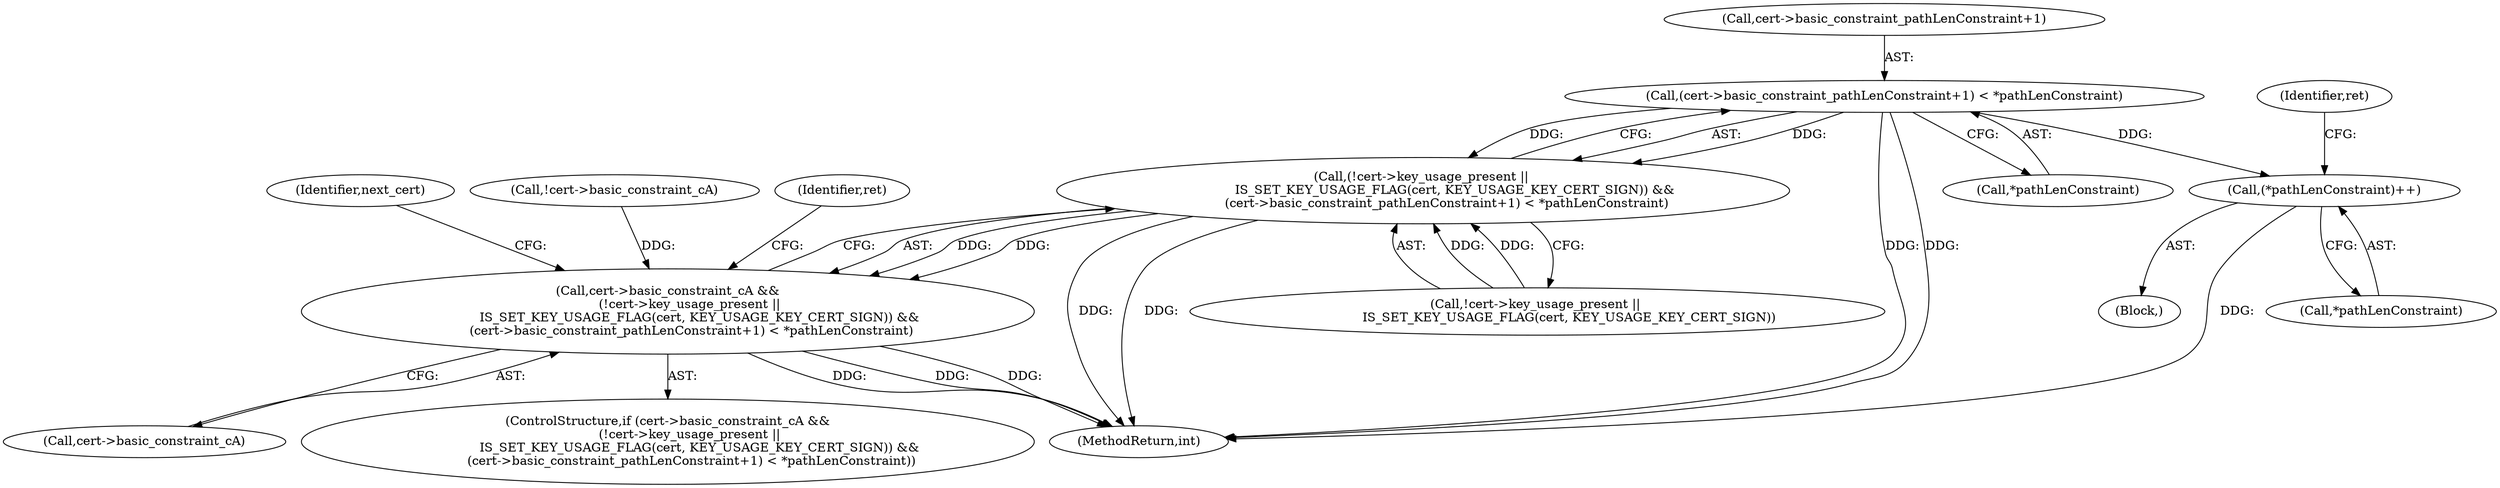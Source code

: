 digraph "0_axtls-8266_5efe2947ab45e81d84b5f707c51d1c64be52f36c_1@pointer" {
"1000262" [label="(Call,(cert->basic_constraint_pathLenConstraint+1) < *pathLenConstraint)"];
"1000253" [label="(Call,(!cert->key_usage_present || \n                IS_SET_KEY_USAGE_FLAG(cert, KEY_USAGE_KEY_CERT_SIGN)) &&\n            (cert->basic_constraint_pathLenConstraint+1) < *pathLenConstraint)"];
"1000249" [label="(Call,cert->basic_constraint_cA &&\n            (!cert->key_usage_present || \n                IS_SET_KEY_USAGE_FLAG(cert, KEY_USAGE_KEY_CERT_SIGN)) &&\n            (cert->basic_constraint_pathLenConstraint+1) < *pathLenConstraint)"];
"1000481" [label="(Call,(*pathLenConstraint)++)"];
"1000485" [label="(Identifier,ret)"];
"1000276" [label="(Identifier,next_cert)"];
"1000236" [label="(Call,!cert->basic_constraint_cA)"];
"1000253" [label="(Call,(!cert->key_usage_present || \n                IS_SET_KEY_USAGE_FLAG(cert, KEY_USAGE_KEY_CERT_SIGN)) &&\n            (cert->basic_constraint_pathLenConstraint+1) < *pathLenConstraint)"];
"1000249" [label="(Call,cert->basic_constraint_cA &&\n            (!cert->key_usage_present || \n                IS_SET_KEY_USAGE_FLAG(cert, KEY_USAGE_KEY_CERT_SIGN)) &&\n            (cert->basic_constraint_pathLenConstraint+1) < *pathLenConstraint)"];
"1000493" [label="(MethodReturn,int)"];
"1000263" [label="(Call,cert->basic_constraint_pathLenConstraint+1)"];
"1000481" [label="(Call,(*pathLenConstraint)++)"];
"1000480" [label="(Block,)"];
"1000254" [label="(Call,!cert->key_usage_present || \n                IS_SET_KEY_USAGE_FLAG(cert, KEY_USAGE_KEY_CERT_SIGN))"];
"1000272" [label="(Identifier,ret)"];
"1000268" [label="(Call,*pathLenConstraint)"];
"1000482" [label="(Call,*pathLenConstraint)"];
"1000250" [label="(Call,cert->basic_constraint_cA)"];
"1000262" [label="(Call,(cert->basic_constraint_pathLenConstraint+1) < *pathLenConstraint)"];
"1000248" [label="(ControlStructure,if (cert->basic_constraint_cA &&\n            (!cert->key_usage_present || \n                IS_SET_KEY_USAGE_FLAG(cert, KEY_USAGE_KEY_CERT_SIGN)) &&\n            (cert->basic_constraint_pathLenConstraint+1) < *pathLenConstraint))"];
"1000262" -> "1000253"  [label="AST: "];
"1000262" -> "1000268"  [label="CFG: "];
"1000263" -> "1000262"  [label="AST: "];
"1000268" -> "1000262"  [label="AST: "];
"1000253" -> "1000262"  [label="CFG: "];
"1000262" -> "1000493"  [label="DDG: "];
"1000262" -> "1000493"  [label="DDG: "];
"1000262" -> "1000253"  [label="DDG: "];
"1000262" -> "1000253"  [label="DDG: "];
"1000262" -> "1000481"  [label="DDG: "];
"1000253" -> "1000249"  [label="AST: "];
"1000253" -> "1000254"  [label="CFG: "];
"1000254" -> "1000253"  [label="AST: "];
"1000249" -> "1000253"  [label="CFG: "];
"1000253" -> "1000493"  [label="DDG: "];
"1000253" -> "1000493"  [label="DDG: "];
"1000253" -> "1000249"  [label="DDG: "];
"1000253" -> "1000249"  [label="DDG: "];
"1000254" -> "1000253"  [label="DDG: "];
"1000254" -> "1000253"  [label="DDG: "];
"1000249" -> "1000248"  [label="AST: "];
"1000249" -> "1000250"  [label="CFG: "];
"1000250" -> "1000249"  [label="AST: "];
"1000272" -> "1000249"  [label="CFG: "];
"1000276" -> "1000249"  [label="CFG: "];
"1000249" -> "1000493"  [label="DDG: "];
"1000249" -> "1000493"  [label="DDG: "];
"1000249" -> "1000493"  [label="DDG: "];
"1000236" -> "1000249"  [label="DDG: "];
"1000481" -> "1000480"  [label="AST: "];
"1000481" -> "1000482"  [label="CFG: "];
"1000482" -> "1000481"  [label="AST: "];
"1000485" -> "1000481"  [label="CFG: "];
"1000481" -> "1000493"  [label="DDG: "];
}
